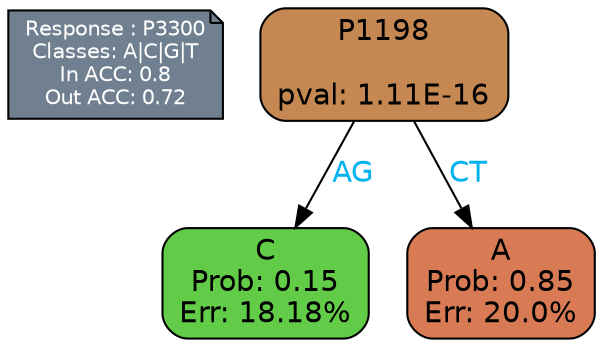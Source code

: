 digraph Tree {
node [shape=box, style="filled, rounded", color="black", fontname=helvetica] ;
graph [ranksep=equally, splines=polylines, bgcolor=transparent, dpi=600] ;
edge [fontname=helvetica] ;
LEGEND [label="Response : P3300
Classes: A|C|G|T
In ACC: 0.8
Out ACC: 0.72
",shape=note,align=left,style=filled,fillcolor="slategray",fontcolor="white",fontsize=10];1 [label="P1198

pval: 1.11E-16", fillcolor="#c58853"] ;
2 [label="C
Prob: 0.15
Err: 18.18%", fillcolor="#62cc48"] ;
3 [label="A
Prob: 0.85
Err: 20.0%", fillcolor="#d87b55"] ;
1 -> 2 [label="AG",fontcolor=deepskyblue2] ;
1 -> 3 [label="CT",fontcolor=deepskyblue2] ;
{rank = same; 2;3;}{rank = same; LEGEND;1;}}